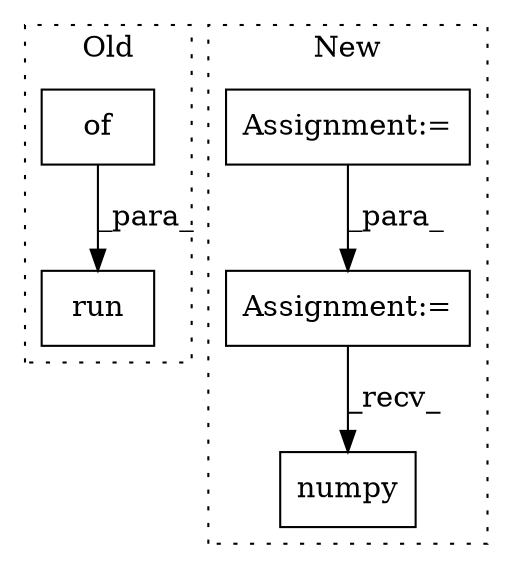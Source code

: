 digraph G {
subgraph cluster0 {
1 [label="of" a="32" s="1060,1080" l="3,1" shape="box"];
3 [label="run" a="32" s="1046,1081" l="4,1" shape="box"];
label = "Old";
style="dotted";
}
subgraph cluster1 {
2 [label="numpy" a="32" s="798" l="7" shape="box"];
4 [label="Assignment:=" a="7" s="620" l="1" shape="box"];
5 [label="Assignment:=" a="7" s="731" l="1" shape="box"];
label = "New";
style="dotted";
}
1 -> 3 [label="_para_"];
4 -> 5 [label="_para_"];
5 -> 2 [label="_recv_"];
}